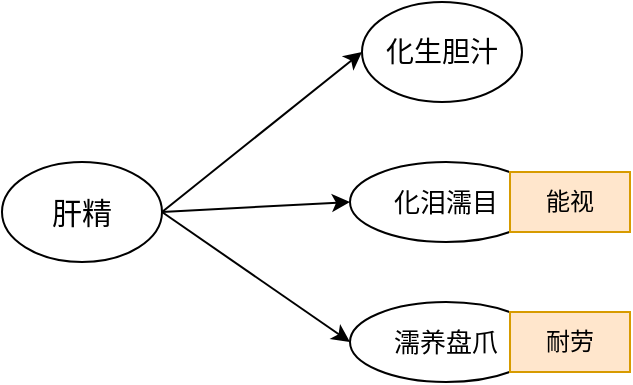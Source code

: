 <mxfile version="22.1.17" type="github">
  <diagram name="第 1 页" id="SPCY4sjMRmm0NcjuiNyU">
    <mxGraphModel dx="1050" dy="557" grid="1" gridSize="10" guides="1" tooltips="1" connect="1" arrows="1" fold="1" page="1" pageScale="1" pageWidth="827" pageHeight="1169" math="0" shadow="0">
      <root>
        <mxCell id="0" />
        <mxCell id="1" parent="0" />
        <mxCell id="0-277O36P96OIKh_NpkG-1" value="肝精" style="ellipse;whiteSpace=wrap;html=1;fontSize=15;" parent="1" vertex="1">
          <mxGeometry x="220" y="160" width="80" height="50" as="geometry" />
        </mxCell>
        <mxCell id="AbgtmwVt9UdKqXQrlQnO-2" value="化生胆汁" style="ellipse;whiteSpace=wrap;html=1;fontSize=14;" vertex="1" parent="1">
          <mxGeometry x="400" y="80" width="80" height="50" as="geometry" />
        </mxCell>
        <mxCell id="AbgtmwVt9UdKqXQrlQnO-8" value="" style="group" vertex="1" connectable="0" parent="1">
          <mxGeometry x="414" y="160" width="120" height="40" as="geometry" />
        </mxCell>
        <mxCell id="AbgtmwVt9UdKqXQrlQnO-9" value="化泪濡目" style="ellipse;whiteSpace=wrap;html=1;fontSize=13;" vertex="1" parent="AbgtmwVt9UdKqXQrlQnO-8">
          <mxGeometry x="-20" width="96" height="40" as="geometry" />
        </mxCell>
        <mxCell id="AbgtmwVt9UdKqXQrlQnO-10" value="" style="endArrow=classic;html=1;rounded=0;exitX=1;exitY=0.5;exitDx=0;exitDy=0;" edge="1" parent="AbgtmwVt9UdKqXQrlQnO-8" source="AbgtmwVt9UdKqXQrlQnO-9" target="AbgtmwVt9UdKqXQrlQnO-11">
          <mxGeometry width="50" height="50" relative="1" as="geometry">
            <mxPoint x="127" y="21" as="sourcePoint" />
            <mxPoint x="272" y="20" as="targetPoint" />
          </mxGeometry>
        </mxCell>
        <mxCell id="AbgtmwVt9UdKqXQrlQnO-11" value="能视" style="text;html=1;strokeColor=#d79b00;fillColor=#ffe6cc;align=center;verticalAlign=middle;whiteSpace=wrap;rounded=0;" vertex="1" parent="AbgtmwVt9UdKqXQrlQnO-8">
          <mxGeometry x="60" y="5" width="60" height="30" as="geometry" />
        </mxCell>
        <mxCell id="AbgtmwVt9UdKqXQrlQnO-12" value="" style="group" vertex="1" connectable="0" parent="1">
          <mxGeometry x="414" y="230" width="120" height="40" as="geometry" />
        </mxCell>
        <mxCell id="AbgtmwVt9UdKqXQrlQnO-13" value="濡养盘爪" style="ellipse;whiteSpace=wrap;html=1;fontSize=13;" vertex="1" parent="AbgtmwVt9UdKqXQrlQnO-12">
          <mxGeometry x="-20" width="96" height="40" as="geometry" />
        </mxCell>
        <mxCell id="AbgtmwVt9UdKqXQrlQnO-14" value="" style="endArrow=classic;html=1;rounded=0;exitX=1;exitY=0.5;exitDx=0;exitDy=0;" edge="1" parent="AbgtmwVt9UdKqXQrlQnO-12" source="AbgtmwVt9UdKqXQrlQnO-13" target="AbgtmwVt9UdKqXQrlQnO-15">
          <mxGeometry width="50" height="50" relative="1" as="geometry">
            <mxPoint x="127" y="21" as="sourcePoint" />
            <mxPoint x="272" y="20" as="targetPoint" />
          </mxGeometry>
        </mxCell>
        <mxCell id="AbgtmwVt9UdKqXQrlQnO-15" value="耐劳" style="text;html=1;strokeColor=#d79b00;fillColor=#ffe6cc;align=center;verticalAlign=middle;whiteSpace=wrap;rounded=0;" vertex="1" parent="AbgtmwVt9UdKqXQrlQnO-12">
          <mxGeometry x="60" y="5" width="60" height="30" as="geometry" />
        </mxCell>
        <mxCell id="AbgtmwVt9UdKqXQrlQnO-17" value="" style="endArrow=classic;html=1;rounded=0;entryX=0;entryY=0.5;entryDx=0;entryDy=0;exitX=1;exitY=0.5;exitDx=0;exitDy=0;" edge="1" parent="1" source="0-277O36P96OIKh_NpkG-1" target="AbgtmwVt9UdKqXQrlQnO-2">
          <mxGeometry width="50" height="50" relative="1" as="geometry">
            <mxPoint x="300" y="180" as="sourcePoint" />
            <mxPoint x="350" y="130" as="targetPoint" />
          </mxGeometry>
        </mxCell>
        <mxCell id="AbgtmwVt9UdKqXQrlQnO-18" value="" style="endArrow=classic;html=1;rounded=0;entryX=0;entryY=0.5;entryDx=0;entryDy=0;exitX=1;exitY=0.5;exitDx=0;exitDy=0;" edge="1" parent="1" source="0-277O36P96OIKh_NpkG-1" target="AbgtmwVt9UdKqXQrlQnO-9">
          <mxGeometry width="50" height="50" relative="1" as="geometry">
            <mxPoint x="220" y="370" as="sourcePoint" />
            <mxPoint x="270" y="320" as="targetPoint" />
          </mxGeometry>
        </mxCell>
        <mxCell id="AbgtmwVt9UdKqXQrlQnO-19" value="" style="endArrow=classic;html=1;rounded=0;entryX=0;entryY=0.5;entryDx=0;entryDy=0;exitX=1;exitY=0.5;exitDx=0;exitDy=0;" edge="1" parent="1" source="0-277O36P96OIKh_NpkG-1" target="AbgtmwVt9UdKqXQrlQnO-13">
          <mxGeometry width="50" height="50" relative="1" as="geometry">
            <mxPoint x="270" y="410" as="sourcePoint" />
            <mxPoint x="320" y="360" as="targetPoint" />
          </mxGeometry>
        </mxCell>
      </root>
    </mxGraphModel>
  </diagram>
</mxfile>
